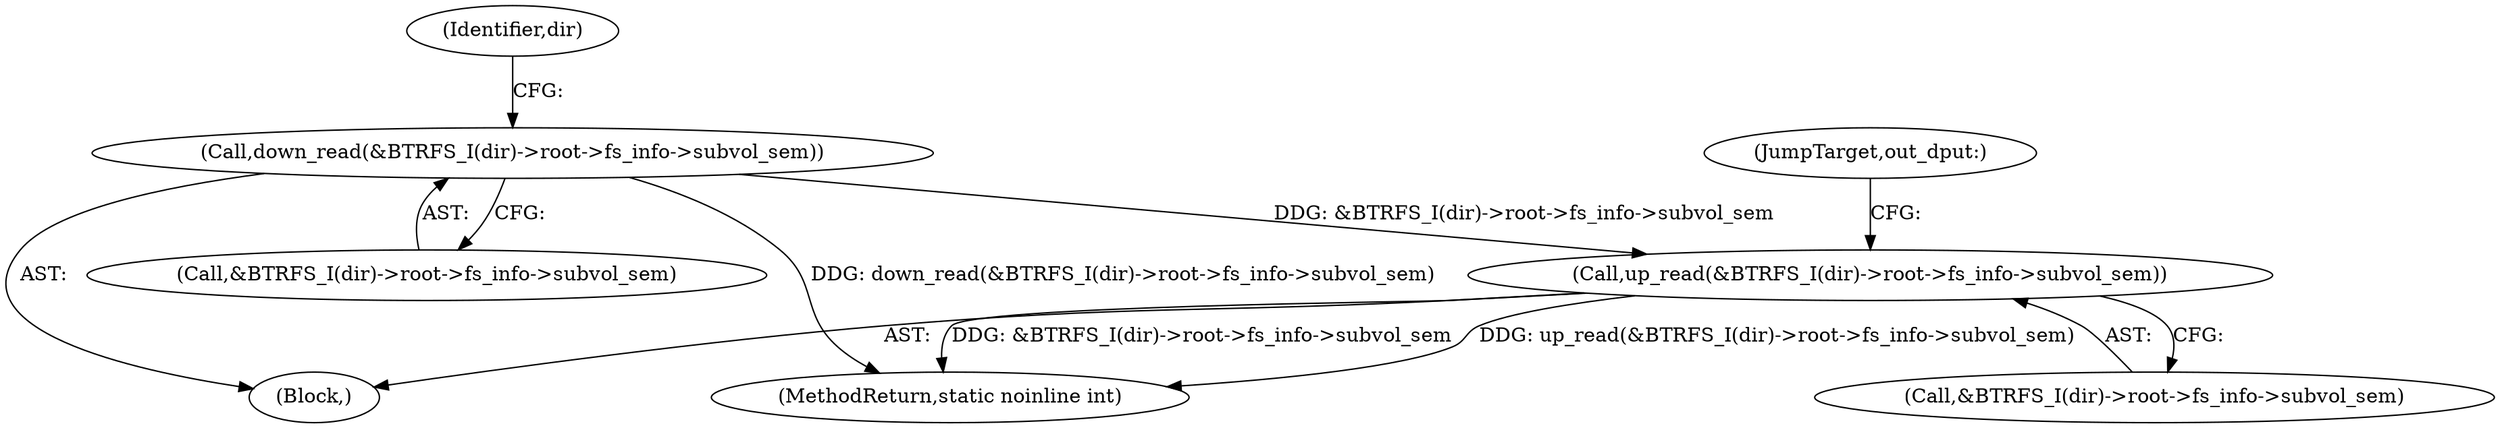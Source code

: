digraph "0_linux_9c52057c698fb96f8f07e7a4bcf4801a092bda89_1@API" {
"1000230" [label="(Call,up_read(&BTRFS_I(dir)->root->fs_info->subvol_sem))"];
"1000174" [label="(Call,down_read(&BTRFS_I(dir)->root->fs_info->subvol_sem))"];
"1000109" [label="(Block,)"];
"1000175" [label="(Call,&BTRFS_I(dir)->root->fs_info->subvol_sem)"];
"1000230" [label="(Call,up_read(&BTRFS_I(dir)->root->fs_info->subvol_sem))"];
"1000240" [label="(JumpTarget,out_dput:)"];
"1000231" [label="(Call,&BTRFS_I(dir)->root->fs_info->subvol_sem)"];
"1000191" [label="(Identifier,dir)"];
"1000251" [label="(MethodReturn,static noinline int)"];
"1000174" [label="(Call,down_read(&BTRFS_I(dir)->root->fs_info->subvol_sem))"];
"1000230" -> "1000109"  [label="AST: "];
"1000230" -> "1000231"  [label="CFG: "];
"1000231" -> "1000230"  [label="AST: "];
"1000240" -> "1000230"  [label="CFG: "];
"1000230" -> "1000251"  [label="DDG: &BTRFS_I(dir)->root->fs_info->subvol_sem"];
"1000230" -> "1000251"  [label="DDG: up_read(&BTRFS_I(dir)->root->fs_info->subvol_sem)"];
"1000174" -> "1000230"  [label="DDG: &BTRFS_I(dir)->root->fs_info->subvol_sem"];
"1000174" -> "1000109"  [label="AST: "];
"1000174" -> "1000175"  [label="CFG: "];
"1000175" -> "1000174"  [label="AST: "];
"1000191" -> "1000174"  [label="CFG: "];
"1000174" -> "1000251"  [label="DDG: down_read(&BTRFS_I(dir)->root->fs_info->subvol_sem)"];
}
